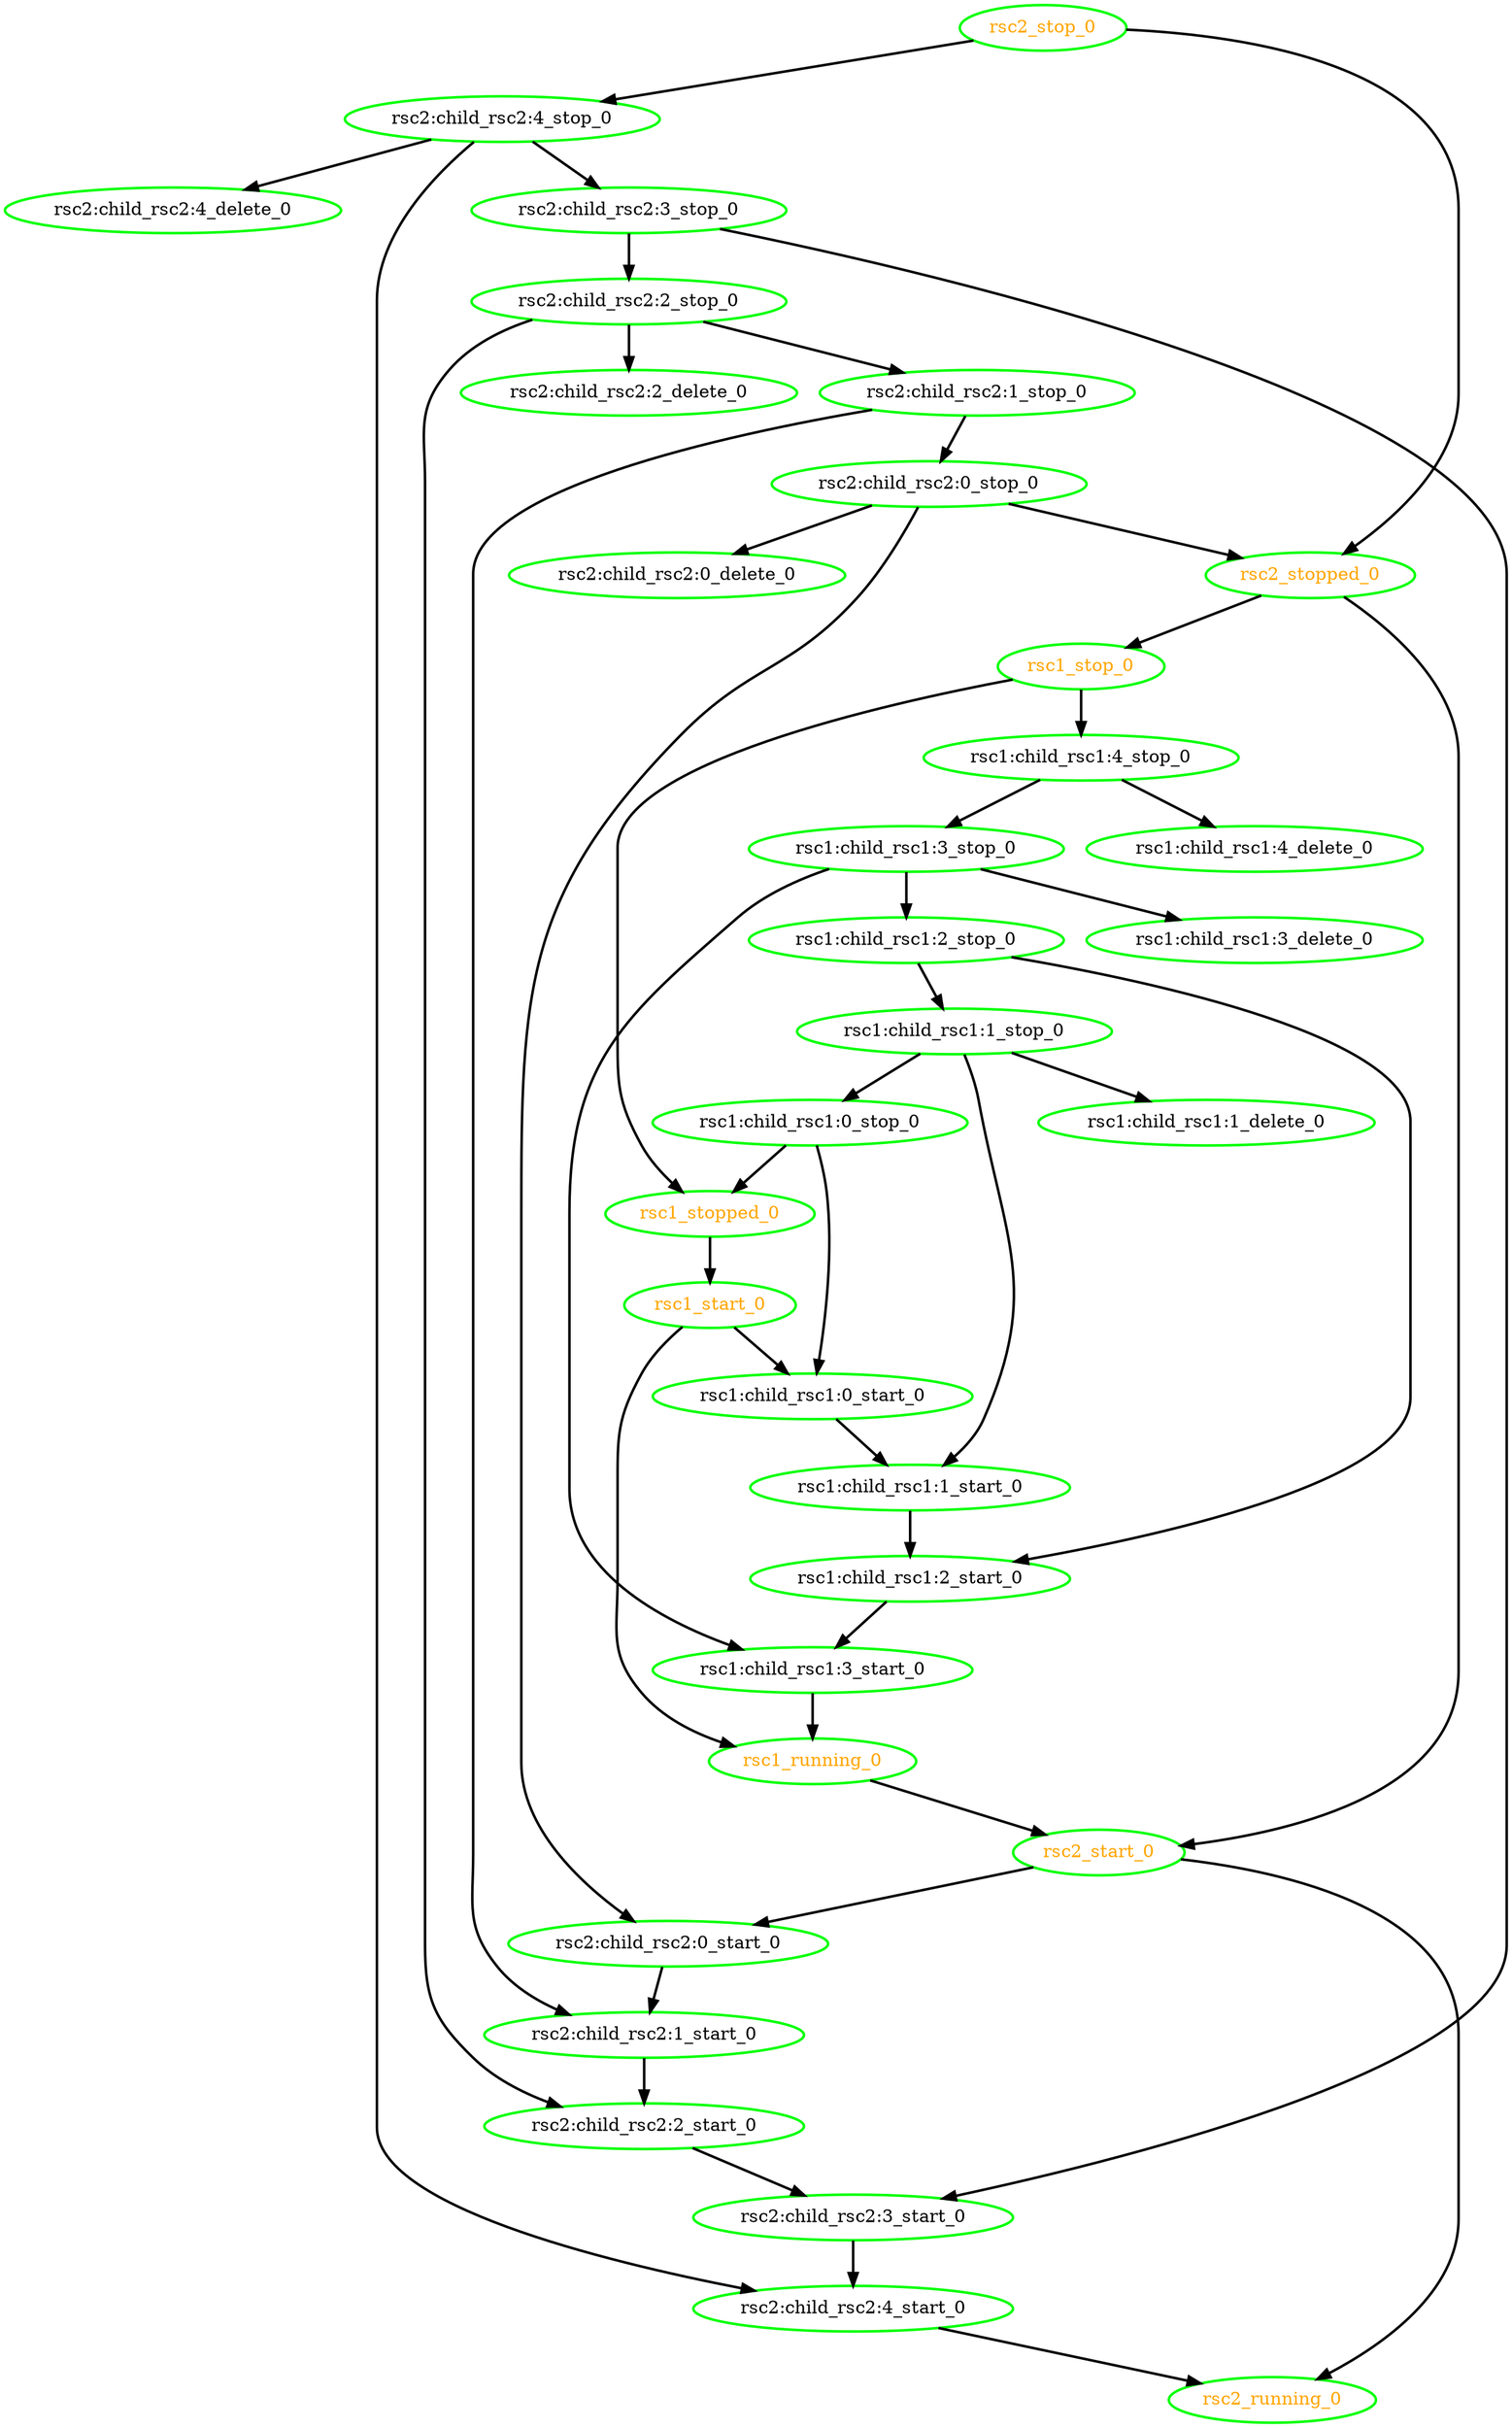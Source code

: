 digraph "g" {
	size = "30,30"
"rsc1:child_rsc1:0_stop_0" [ tooltip="node1" style=bold color="green" fontcolor="black" ]
"rsc1:child_rsc1:0_start_0" [ tooltip="node1" style=bold color="green" fontcolor="black" ]
"rsc1:child_rsc1:1_stop_0" [ tooltip="node1" style=bold color="green" fontcolor="black" ]
"rsc1:child_rsc1:1_start_0" [ tooltip="node2" style=bold color="green" fontcolor="black" ]
"rsc1:child_rsc1:1_delete_0" [ tooltip="node1" style=bold color="green" fontcolor="black" ]
"rsc1:child_rsc1:2_stop_0" [ tooltip="node1" style=bold color="green" fontcolor="black" ]
"rsc1:child_rsc1:2_start_0" [ tooltip="node1" style=bold color="green" fontcolor="black" ]
"rsc1:child_rsc1:3_stop_0" [ tooltip="node1" style=bold color="green" fontcolor="black" ]
"rsc1:child_rsc1:3_start_0" [ tooltip="node2" style=bold color="green" fontcolor="black" ]
"rsc1:child_rsc1:3_delete_0" [ tooltip="node1" style=bold color="green" fontcolor="black" ]
"rsc1:child_rsc1:4_stop_0" [ tooltip="node1" style=bold color="green" fontcolor="black" ]
"rsc1:child_rsc1:4_delete_0" [ tooltip="node1" style=bold color="green" fontcolor="black" ]
"rsc1_start_0" [ tooltip="" style=bold color="green" fontcolor="orange" ]
"rsc1_running_0" [ tooltip="" style=bold color="green" fontcolor="orange" ]
"rsc1_stop_0" [ tooltip="" style=bold color="green" fontcolor="orange" ]
"rsc1_stopped_0" [ tooltip="" style=bold color="green" fontcolor="orange" ]
"rsc2:child_rsc2:0_stop_0" [ tooltip="node2" style=bold color="green" fontcolor="black" ]
"rsc2:child_rsc2:0_start_0" [ tooltip="node1" style=bold color="green" fontcolor="black" ]
"rsc2:child_rsc2:0_delete_0" [ tooltip="node2" style=bold color="green" fontcolor="black" ]
"rsc2:child_rsc2:1_stop_0" [ tooltip="node2" style=bold color="green" fontcolor="black" ]
"rsc2:child_rsc2:1_start_0" [ tooltip="node2" style=bold color="green" fontcolor="black" ]
"rsc2:child_rsc2:2_stop_0" [ tooltip="node2" style=bold color="green" fontcolor="black" ]
"rsc2:child_rsc2:2_start_0" [ tooltip="node1" style=bold color="green" fontcolor="black" ]
"rsc2:child_rsc2:2_delete_0" [ tooltip="node2" style=bold color="green" fontcolor="black" ]
"rsc2:child_rsc2:3_stop_0" [ tooltip="node2" style=bold color="green" fontcolor="black" ]
"rsc2:child_rsc2:3_start_0" [ tooltip="node2" style=bold color="green" fontcolor="black" ]
"rsc2:child_rsc2:4_stop_0" [ tooltip="node2" style=bold color="green" fontcolor="black" ]
"rsc2:child_rsc2:4_start_0" [ tooltip="node1" style=bold color="green" fontcolor="black" ]
"rsc2:child_rsc2:4_delete_0" [ tooltip="node2" style=bold color="green" fontcolor="black" ]
"rsc2_start_0" [ tooltip="" style=bold color="green" fontcolor="orange" ]
"rsc2_running_0" [ tooltip="" style=bold color="green" fontcolor="orange" ]
"rsc2_stop_0" [ tooltip="" style=bold color="green" fontcolor="orange" ]
"rsc2_stopped_0" [ tooltip="" style=bold color="green" fontcolor="orange" ]
"rsc1:child_rsc1:1_stop_0" -> "rsc1:child_rsc1:0_stop_0" [ style = bold]
"rsc1:child_rsc1:0_stop_0" -> "rsc1:child_rsc1:0_start_0" [ style = bold]
"rsc1_start_0" -> "rsc1:child_rsc1:0_start_0" [ style = bold]
"rsc1:child_rsc1:2_stop_0" -> "rsc1:child_rsc1:1_stop_0" [ style = bold]
"rsc1:child_rsc1:0_start_0" -> "rsc1:child_rsc1:1_start_0" [ style = bold]
"rsc1:child_rsc1:1_stop_0" -> "rsc1:child_rsc1:1_start_0" [ style = bold]
"rsc1:child_rsc1:1_stop_0" -> "rsc1:child_rsc1:1_delete_0" [ style = bold]
"rsc1:child_rsc1:3_stop_0" -> "rsc1:child_rsc1:2_stop_0" [ style = bold]
"rsc1:child_rsc1:1_start_0" -> "rsc1:child_rsc1:2_start_0" [ style = bold]
"rsc1:child_rsc1:2_stop_0" -> "rsc1:child_rsc1:2_start_0" [ style = bold]
"rsc1:child_rsc1:4_stop_0" -> "rsc1:child_rsc1:3_stop_0" [ style = bold]
"rsc1:child_rsc1:2_start_0" -> "rsc1:child_rsc1:3_start_0" [ style = bold]
"rsc1:child_rsc1:3_stop_0" -> "rsc1:child_rsc1:3_start_0" [ style = bold]
"rsc1:child_rsc1:3_stop_0" -> "rsc1:child_rsc1:3_delete_0" [ style = bold]
"rsc1_stop_0" -> "rsc1:child_rsc1:4_stop_0" [ style = bold]
"rsc1:child_rsc1:4_stop_0" -> "rsc1:child_rsc1:4_delete_0" [ style = bold]
"rsc1_stopped_0" -> "rsc1_start_0" [ style = bold]
"rsc1:child_rsc1:3_start_0" -> "rsc1_running_0" [ style = bold]
"rsc1_start_0" -> "rsc1_running_0" [ style = bold]
"rsc2_stopped_0" -> "rsc1_stop_0" [ style = bold]
"rsc1:child_rsc1:0_stop_0" -> "rsc1_stopped_0" [ style = bold]
"rsc1_stop_0" -> "rsc1_stopped_0" [ style = bold]
"rsc2:child_rsc2:1_stop_0" -> "rsc2:child_rsc2:0_stop_0" [ style = bold]
"rsc2:child_rsc2:0_stop_0" -> "rsc2:child_rsc2:0_start_0" [ style = bold]
"rsc2_start_0" -> "rsc2:child_rsc2:0_start_0" [ style = bold]
"rsc2:child_rsc2:0_stop_0" -> "rsc2:child_rsc2:0_delete_0" [ style = bold]
"rsc2:child_rsc2:2_stop_0" -> "rsc2:child_rsc2:1_stop_0" [ style = bold]
"rsc2:child_rsc2:0_start_0" -> "rsc2:child_rsc2:1_start_0" [ style = bold]
"rsc2:child_rsc2:1_stop_0" -> "rsc2:child_rsc2:1_start_0" [ style = bold]
"rsc2:child_rsc2:3_stop_0" -> "rsc2:child_rsc2:2_stop_0" [ style = bold]
"rsc2:child_rsc2:1_start_0" -> "rsc2:child_rsc2:2_start_0" [ style = bold]
"rsc2:child_rsc2:2_stop_0" -> "rsc2:child_rsc2:2_start_0" [ style = bold]
"rsc2:child_rsc2:2_stop_0" -> "rsc2:child_rsc2:2_delete_0" [ style = bold]
"rsc2:child_rsc2:4_stop_0" -> "rsc2:child_rsc2:3_stop_0" [ style = bold]
"rsc2:child_rsc2:2_start_0" -> "rsc2:child_rsc2:3_start_0" [ style = bold]
"rsc2:child_rsc2:3_stop_0" -> "rsc2:child_rsc2:3_start_0" [ style = bold]
"rsc2_stop_0" -> "rsc2:child_rsc2:4_stop_0" [ style = bold]
"rsc2:child_rsc2:3_start_0" -> "rsc2:child_rsc2:4_start_0" [ style = bold]
"rsc2:child_rsc2:4_stop_0" -> "rsc2:child_rsc2:4_start_0" [ style = bold]
"rsc2:child_rsc2:4_stop_0" -> "rsc2:child_rsc2:4_delete_0" [ style = bold]
"rsc1_running_0" -> "rsc2_start_0" [ style = bold]
"rsc2_stopped_0" -> "rsc2_start_0" [ style = bold]
"rsc2:child_rsc2:4_start_0" -> "rsc2_running_0" [ style = bold]
"rsc2_start_0" -> "rsc2_running_0" [ style = bold]
"rsc2:child_rsc2:0_stop_0" -> "rsc2_stopped_0" [ style = bold]
"rsc2_stop_0" -> "rsc2_stopped_0" [ style = bold]
}
